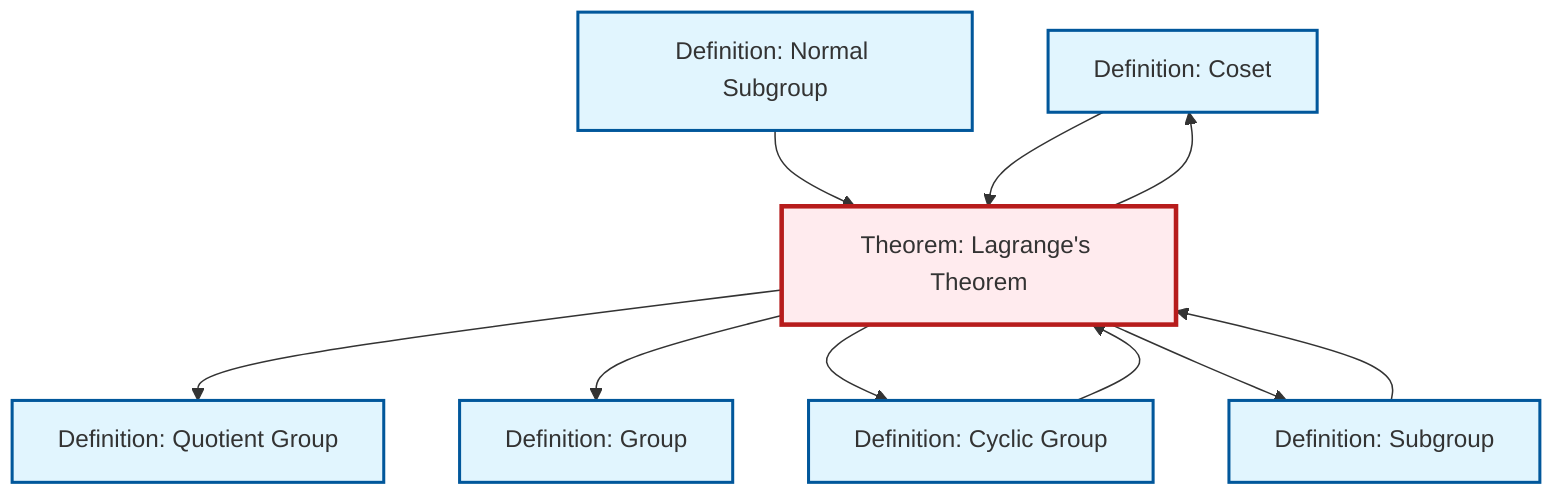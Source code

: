 graph TD
    classDef definition fill:#e1f5fe,stroke:#01579b,stroke-width:2px
    classDef theorem fill:#f3e5f5,stroke:#4a148c,stroke-width:2px
    classDef axiom fill:#fff3e0,stroke:#e65100,stroke-width:2px
    classDef example fill:#e8f5e9,stroke:#1b5e20,stroke-width:2px
    classDef current fill:#ffebee,stroke:#b71c1c,stroke-width:3px
    def-coset["Definition: Coset"]:::definition
    def-group["Definition: Group"]:::definition
    def-normal-subgroup["Definition: Normal Subgroup"]:::definition
    def-quotient-group["Definition: Quotient Group"]:::definition
    thm-lagrange["Theorem: Lagrange's Theorem"]:::theorem
    def-cyclic-group["Definition: Cyclic Group"]:::definition
    def-subgroup["Definition: Subgroup"]:::definition
    thm-lagrange --> def-quotient-group
    def-normal-subgroup --> thm-lagrange
    thm-lagrange --> def-group
    thm-lagrange --> def-cyclic-group
    thm-lagrange --> def-coset
    def-coset --> thm-lagrange
    def-cyclic-group --> thm-lagrange
    thm-lagrange --> def-subgroup
    def-subgroup --> thm-lagrange
    class thm-lagrange current